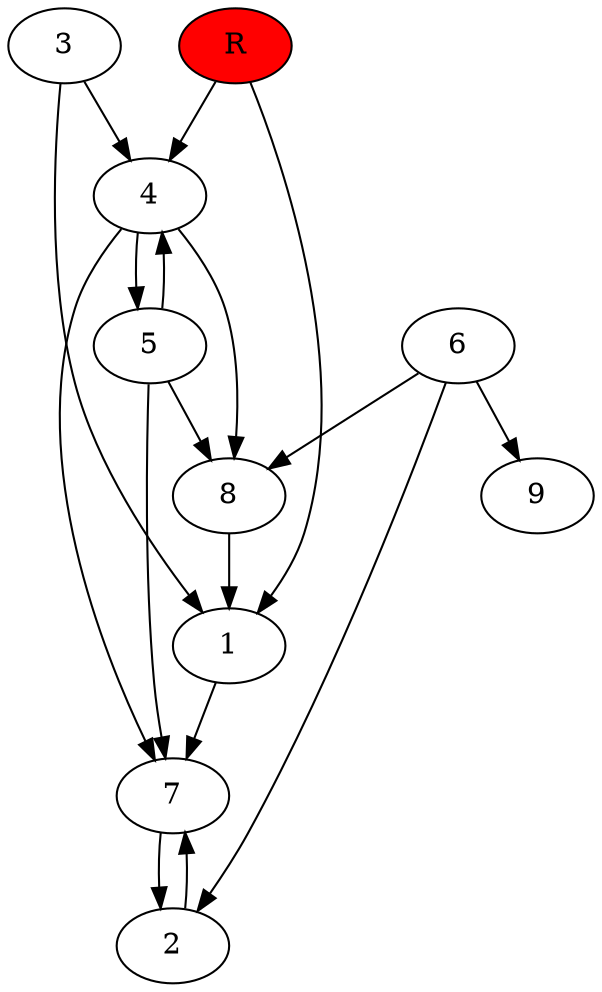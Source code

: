 digraph prb33390 {
	1
	2
	3
	4
	5
	6
	7
	8
	R [fillcolor="#ff0000" style=filled]
	1 -> 7
	2 -> 7
	3 -> 1
	3 -> 4
	4 -> 5
	4 -> 7
	4 -> 8
	5 -> 4
	5 -> 7
	5 -> 8
	6 -> 2
	6 -> 8
	6 -> 9
	7 -> 2
	8 -> 1
	R -> 1
	R -> 4
}
